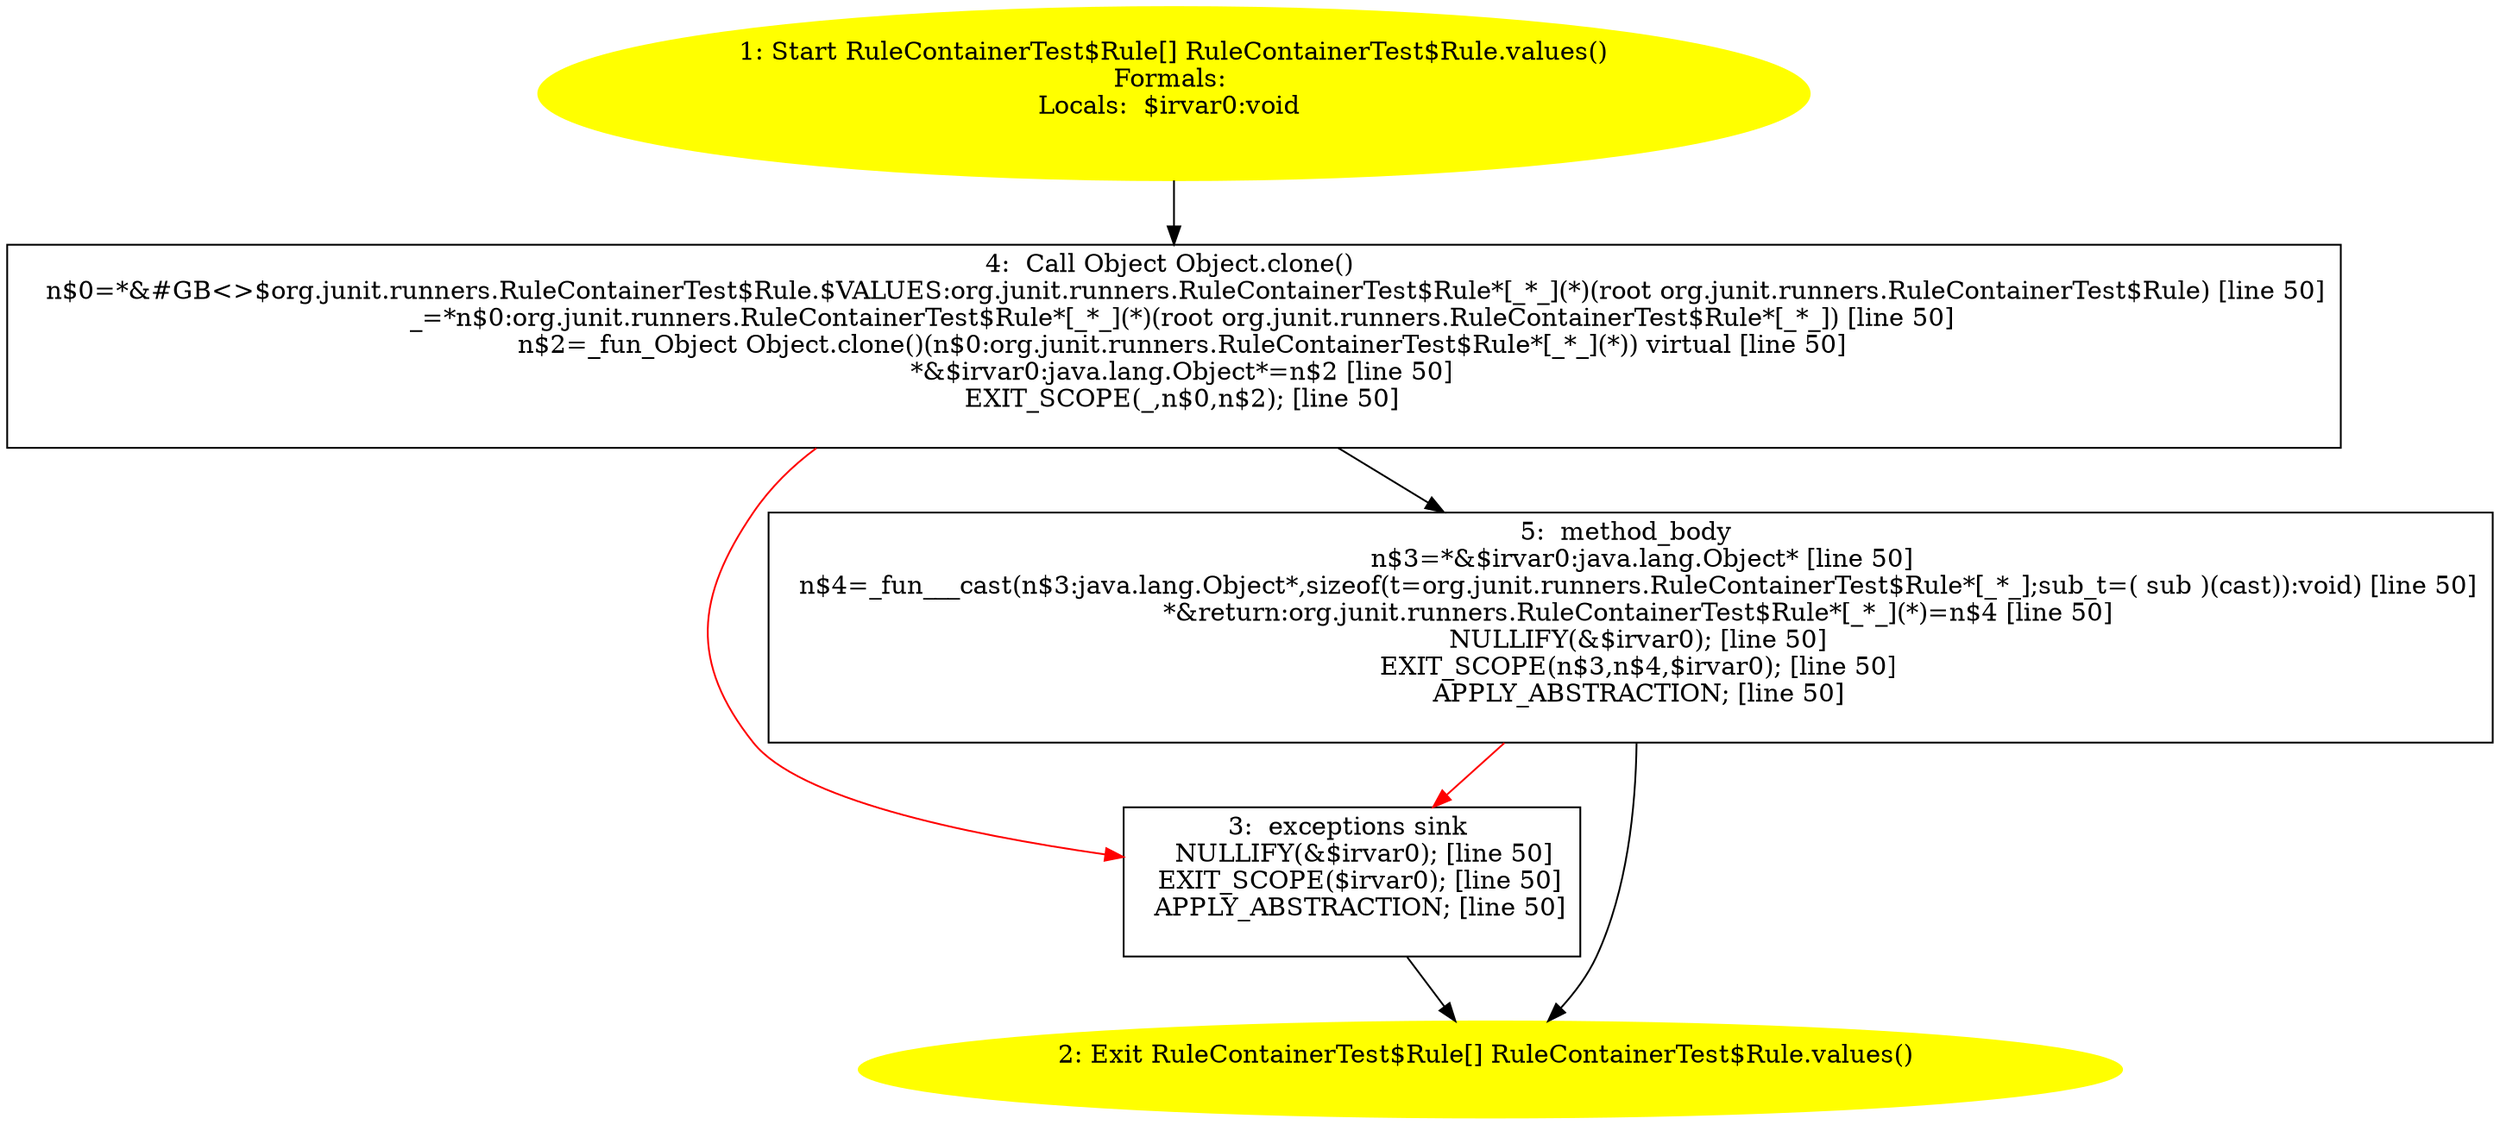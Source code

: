 /* @generated */
digraph cfg {
"org.junit.runners.RuleContainerTest$Rule.values():org.junit.runners.RuleContainerTest$Rule[].2fb49df5a148f6ff23b6cdbdbab60f45_1" [label="1: Start RuleContainerTest$Rule[] RuleContainerTest$Rule.values()\nFormals: \nLocals:  $irvar0:void \n  " color=yellow style=filled]
	

	 "org.junit.runners.RuleContainerTest$Rule.values():org.junit.runners.RuleContainerTest$Rule[].2fb49df5a148f6ff23b6cdbdbab60f45_1" -> "org.junit.runners.RuleContainerTest$Rule.values():org.junit.runners.RuleContainerTest$Rule[].2fb49df5a148f6ff23b6cdbdbab60f45_4" ;
"org.junit.runners.RuleContainerTest$Rule.values():org.junit.runners.RuleContainerTest$Rule[].2fb49df5a148f6ff23b6cdbdbab60f45_2" [label="2: Exit RuleContainerTest$Rule[] RuleContainerTest$Rule.values() \n  " color=yellow style=filled]
	

"org.junit.runners.RuleContainerTest$Rule.values():org.junit.runners.RuleContainerTest$Rule[].2fb49df5a148f6ff23b6cdbdbab60f45_3" [label="3:  exceptions sink \n   NULLIFY(&$irvar0); [line 50]\n  EXIT_SCOPE($irvar0); [line 50]\n  APPLY_ABSTRACTION; [line 50]\n " shape="box"]
	

	 "org.junit.runners.RuleContainerTest$Rule.values():org.junit.runners.RuleContainerTest$Rule[].2fb49df5a148f6ff23b6cdbdbab60f45_3" -> "org.junit.runners.RuleContainerTest$Rule.values():org.junit.runners.RuleContainerTest$Rule[].2fb49df5a148f6ff23b6cdbdbab60f45_2" ;
"org.junit.runners.RuleContainerTest$Rule.values():org.junit.runners.RuleContainerTest$Rule[].2fb49df5a148f6ff23b6cdbdbab60f45_4" [label="4:  Call Object Object.clone() \n   n$0=*&#GB<>$org.junit.runners.RuleContainerTest$Rule.$VALUES:org.junit.runners.RuleContainerTest$Rule*[_*_](*)(root org.junit.runners.RuleContainerTest$Rule) [line 50]\n  _=*n$0:org.junit.runners.RuleContainerTest$Rule*[_*_](*)(root org.junit.runners.RuleContainerTest$Rule*[_*_]) [line 50]\n  n$2=_fun_Object Object.clone()(n$0:org.junit.runners.RuleContainerTest$Rule*[_*_](*)) virtual [line 50]\n  *&$irvar0:java.lang.Object*=n$2 [line 50]\n  EXIT_SCOPE(_,n$0,n$2); [line 50]\n " shape="box"]
	

	 "org.junit.runners.RuleContainerTest$Rule.values():org.junit.runners.RuleContainerTest$Rule[].2fb49df5a148f6ff23b6cdbdbab60f45_4" -> "org.junit.runners.RuleContainerTest$Rule.values():org.junit.runners.RuleContainerTest$Rule[].2fb49df5a148f6ff23b6cdbdbab60f45_5" ;
	 "org.junit.runners.RuleContainerTest$Rule.values():org.junit.runners.RuleContainerTest$Rule[].2fb49df5a148f6ff23b6cdbdbab60f45_4" -> "org.junit.runners.RuleContainerTest$Rule.values():org.junit.runners.RuleContainerTest$Rule[].2fb49df5a148f6ff23b6cdbdbab60f45_3" [color="red" ];
"org.junit.runners.RuleContainerTest$Rule.values():org.junit.runners.RuleContainerTest$Rule[].2fb49df5a148f6ff23b6cdbdbab60f45_5" [label="5:  method_body \n   n$3=*&$irvar0:java.lang.Object* [line 50]\n  n$4=_fun___cast(n$3:java.lang.Object*,sizeof(t=org.junit.runners.RuleContainerTest$Rule*[_*_];sub_t=( sub )(cast)):void) [line 50]\n  *&return:org.junit.runners.RuleContainerTest$Rule*[_*_](*)=n$4 [line 50]\n  NULLIFY(&$irvar0); [line 50]\n  EXIT_SCOPE(n$3,n$4,$irvar0); [line 50]\n  APPLY_ABSTRACTION; [line 50]\n " shape="box"]
	

	 "org.junit.runners.RuleContainerTest$Rule.values():org.junit.runners.RuleContainerTest$Rule[].2fb49df5a148f6ff23b6cdbdbab60f45_5" -> "org.junit.runners.RuleContainerTest$Rule.values():org.junit.runners.RuleContainerTest$Rule[].2fb49df5a148f6ff23b6cdbdbab60f45_2" ;
	 "org.junit.runners.RuleContainerTest$Rule.values():org.junit.runners.RuleContainerTest$Rule[].2fb49df5a148f6ff23b6cdbdbab60f45_5" -> "org.junit.runners.RuleContainerTest$Rule.values():org.junit.runners.RuleContainerTest$Rule[].2fb49df5a148f6ff23b6cdbdbab60f45_3" [color="red" ];
}
